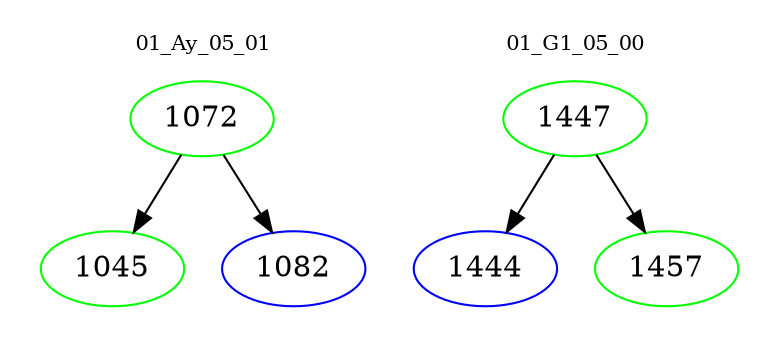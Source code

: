 digraph{
subgraph cluster_0 {
color = white
label = "01_Ay_05_01";
fontsize=10;
T0_1072 [label="1072", color="green"]
T0_1072 -> T0_1045 [color="black"]
T0_1045 [label="1045", color="green"]
T0_1072 -> T0_1082 [color="black"]
T0_1082 [label="1082", color="blue"]
}
subgraph cluster_1 {
color = white
label = "01_G1_05_00";
fontsize=10;
T1_1447 [label="1447", color="green"]
T1_1447 -> T1_1444 [color="black"]
T1_1444 [label="1444", color="blue"]
T1_1447 -> T1_1457 [color="black"]
T1_1457 [label="1457", color="green"]
}
}

